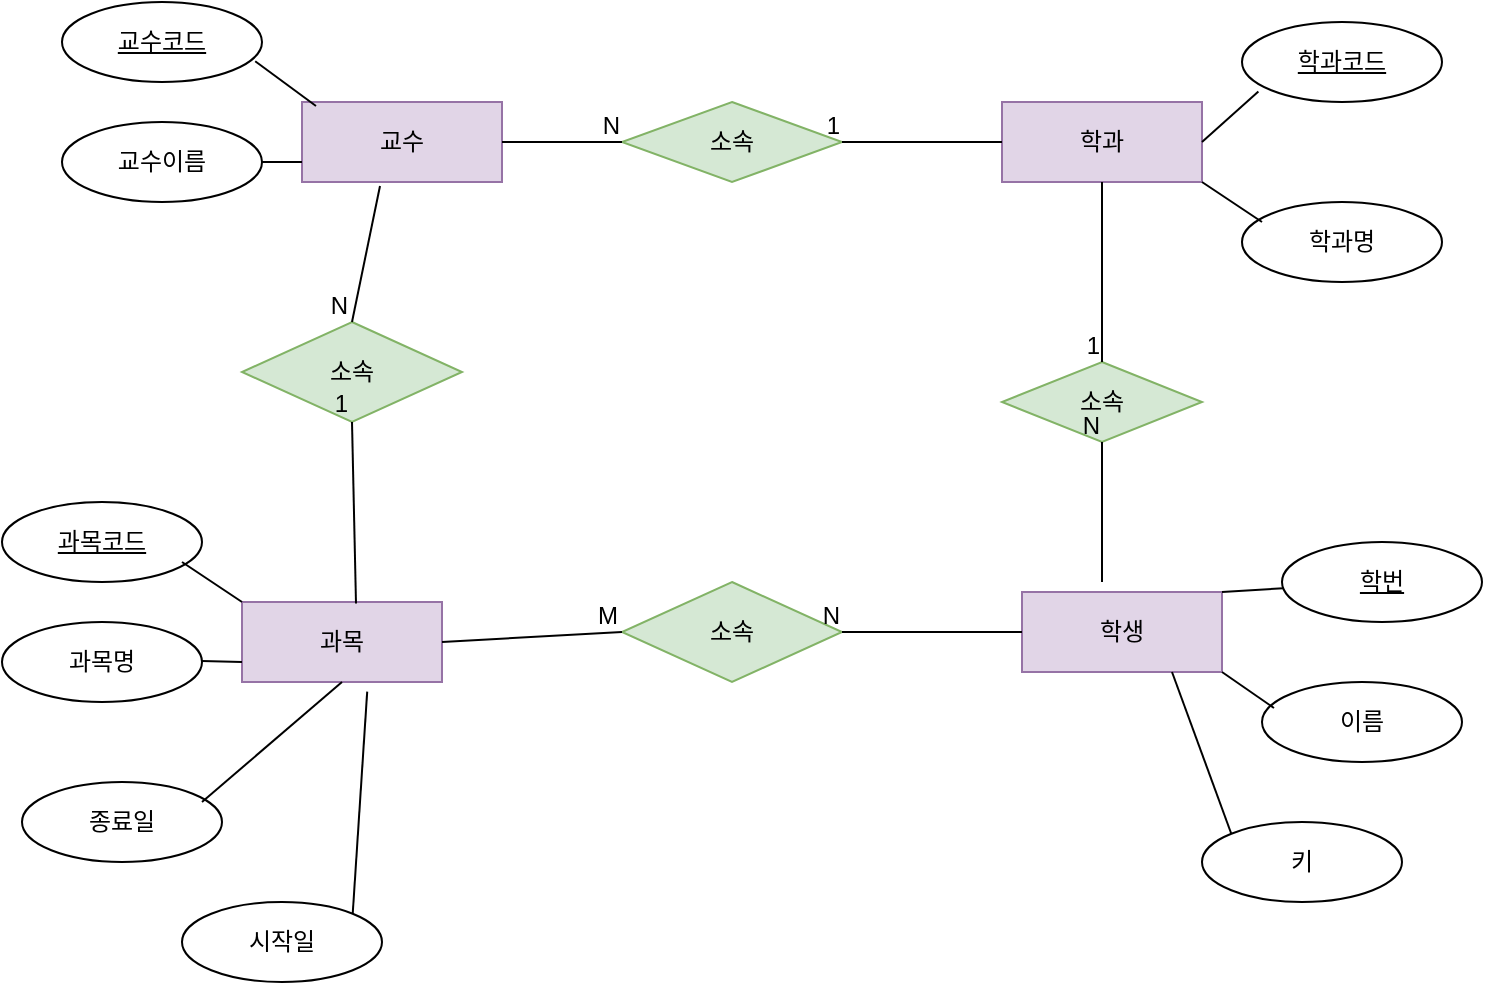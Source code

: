 <mxfile version="21.6.1" type="github" pages="2">
  <diagram name="페이지-1" id="bOSZFXRPDy27IIASFwV3">
    <mxGraphModel dx="749" dy="525" grid="1" gridSize="10" guides="1" tooltips="1" connect="1" arrows="1" fold="1" page="1" pageScale="1" pageWidth="827" pageHeight="1169" math="0" shadow="0">
      <root>
        <mxCell id="0" />
        <mxCell id="1" parent="0" />
        <mxCell id="9tHMGy9fgEtj4GMV1jNh-1" value="교수" style="whiteSpace=wrap;html=1;align=center;fillColor=#e1d5e7;strokeColor=#9673a6;" vertex="1" parent="1">
          <mxGeometry x="160" y="390" width="100" height="40" as="geometry" />
        </mxCell>
        <mxCell id="9tHMGy9fgEtj4GMV1jNh-2" value="학생" style="whiteSpace=wrap;html=1;align=center;fillColor=#e1d5e7;strokeColor=#9673a6;" vertex="1" parent="1">
          <mxGeometry x="520" y="635" width="100" height="40" as="geometry" />
        </mxCell>
        <mxCell id="9tHMGy9fgEtj4GMV1jNh-3" value="과목" style="whiteSpace=wrap;html=1;align=center;fillColor=#e1d5e7;strokeColor=#9673a6;" vertex="1" parent="1">
          <mxGeometry x="130" y="640" width="100" height="40" as="geometry" />
        </mxCell>
        <mxCell id="9tHMGy9fgEtj4GMV1jNh-4" value="학과" style="whiteSpace=wrap;html=1;align=center;fillColor=#e1d5e7;strokeColor=#9673a6;" vertex="1" parent="1">
          <mxGeometry x="510" y="390" width="100" height="40" as="geometry" />
        </mxCell>
        <mxCell id="9tHMGy9fgEtj4GMV1jNh-5" value="소속" style="shape=rhombus;perimeter=rhombusPerimeter;whiteSpace=wrap;html=1;align=center;fillColor=#d5e8d4;strokeColor=#82b366;" vertex="1" parent="1">
          <mxGeometry x="130" y="500" width="110" height="50" as="geometry" />
        </mxCell>
        <mxCell id="9tHMGy9fgEtj4GMV1jNh-6" value="소속" style="shape=rhombus;perimeter=rhombusPerimeter;whiteSpace=wrap;html=1;align=center;fillColor=#d5e8d4;strokeColor=#82b366;" vertex="1" parent="1">
          <mxGeometry x="320" y="630" width="110" height="50" as="geometry" />
        </mxCell>
        <mxCell id="9tHMGy9fgEtj4GMV1jNh-7" value="소속" style="shape=rhombus;perimeter=rhombusPerimeter;whiteSpace=wrap;html=1;align=center;fillColor=#d5e8d4;strokeColor=#82b366;" vertex="1" parent="1">
          <mxGeometry x="510" y="520" width="100" height="40" as="geometry" />
        </mxCell>
        <mxCell id="9tHMGy9fgEtj4GMV1jNh-8" value="소속" style="shape=rhombus;perimeter=rhombusPerimeter;whiteSpace=wrap;html=1;align=center;fillColor=#d5e8d4;strokeColor=#82b366;" vertex="1" parent="1">
          <mxGeometry x="320" y="390" width="110" height="40" as="geometry" />
        </mxCell>
        <mxCell id="9tHMGy9fgEtj4GMV1jNh-15" value="" style="endArrow=none;html=1;rounded=0;entryX=0.5;entryY=1;entryDx=0;entryDy=0;" edge="1" parent="1" target="9tHMGy9fgEtj4GMV1jNh-7">
          <mxGeometry relative="1" as="geometry">
            <mxPoint x="560" y="630" as="sourcePoint" />
            <mxPoint x="580" y="590" as="targetPoint" />
          </mxGeometry>
        </mxCell>
        <mxCell id="9tHMGy9fgEtj4GMV1jNh-16" value="N" style="resizable=0;html=1;whiteSpace=wrap;align=right;verticalAlign=bottom;" connectable="0" vertex="1" parent="9tHMGy9fgEtj4GMV1jNh-15">
          <mxGeometry x="1" relative="1" as="geometry" />
        </mxCell>
        <mxCell id="9tHMGy9fgEtj4GMV1jNh-17" value="" style="endArrow=none;html=1;rounded=0;entryX=1;entryY=0.5;entryDx=0;entryDy=0;exitX=0;exitY=0.5;exitDx=0;exitDy=0;" edge="1" parent="1" source="9tHMGy9fgEtj4GMV1jNh-2" target="9tHMGy9fgEtj4GMV1jNh-6">
          <mxGeometry relative="1" as="geometry">
            <mxPoint x="180" y="470" as="sourcePoint" />
            <mxPoint x="340" y="470" as="targetPoint" />
          </mxGeometry>
        </mxCell>
        <mxCell id="9tHMGy9fgEtj4GMV1jNh-18" value="N" style="resizable=0;html=1;whiteSpace=wrap;align=right;verticalAlign=bottom;" connectable="0" vertex="1" parent="9tHMGy9fgEtj4GMV1jNh-17">
          <mxGeometry x="1" relative="1" as="geometry" />
        </mxCell>
        <mxCell id="9tHMGy9fgEtj4GMV1jNh-24" value="" style="endArrow=none;html=1;rounded=0;entryX=0.5;entryY=1;entryDx=0;entryDy=0;exitX=0.57;exitY=0.02;exitDx=0;exitDy=0;exitPerimeter=0;" edge="1" parent="1" source="9tHMGy9fgEtj4GMV1jNh-3" target="9tHMGy9fgEtj4GMV1jNh-5">
          <mxGeometry relative="1" as="geometry">
            <mxPoint x="180" y="630" as="sourcePoint" />
            <mxPoint x="340" y="470" as="targetPoint" />
          </mxGeometry>
        </mxCell>
        <mxCell id="9tHMGy9fgEtj4GMV1jNh-25" value="1" style="resizable=0;html=1;whiteSpace=wrap;align=right;verticalAlign=bottom;" connectable="0" vertex="1" parent="9tHMGy9fgEtj4GMV1jNh-24">
          <mxGeometry x="1" relative="1" as="geometry" />
        </mxCell>
        <mxCell id="9tHMGy9fgEtj4GMV1jNh-26" value="" style="endArrow=none;html=1;rounded=0;exitX=0.39;exitY=1.05;exitDx=0;exitDy=0;exitPerimeter=0;entryX=0.5;entryY=0;entryDx=0;entryDy=0;" edge="1" parent="1" source="9tHMGy9fgEtj4GMV1jNh-1" target="9tHMGy9fgEtj4GMV1jNh-5">
          <mxGeometry relative="1" as="geometry">
            <mxPoint x="180" y="470" as="sourcePoint" />
            <mxPoint x="190" y="490" as="targetPoint" />
          </mxGeometry>
        </mxCell>
        <mxCell id="9tHMGy9fgEtj4GMV1jNh-27" value="N" style="resizable=0;html=1;whiteSpace=wrap;align=right;verticalAlign=bottom;" connectable="0" vertex="1" parent="9tHMGy9fgEtj4GMV1jNh-26">
          <mxGeometry x="1" relative="1" as="geometry" />
        </mxCell>
        <mxCell id="9tHMGy9fgEtj4GMV1jNh-29" value="" style="endArrow=none;html=1;rounded=0;entryX=0;entryY=0.5;entryDx=0;entryDy=0;exitX=1;exitY=0.5;exitDx=0;exitDy=0;" edge="1" parent="1" source="9tHMGy9fgEtj4GMV1jNh-1" target="9tHMGy9fgEtj4GMV1jNh-8">
          <mxGeometry relative="1" as="geometry">
            <mxPoint x="180" y="470" as="sourcePoint" />
            <mxPoint x="340" y="470" as="targetPoint" />
          </mxGeometry>
        </mxCell>
        <mxCell id="9tHMGy9fgEtj4GMV1jNh-30" value="N" style="resizable=0;html=1;whiteSpace=wrap;align=right;verticalAlign=bottom;" connectable="0" vertex="1" parent="9tHMGy9fgEtj4GMV1jNh-29">
          <mxGeometry x="1" relative="1" as="geometry" />
        </mxCell>
        <mxCell id="9tHMGy9fgEtj4GMV1jNh-31" value="" style="endArrow=none;html=1;rounded=0;entryX=1;entryY=0.5;entryDx=0;entryDy=0;exitX=0;exitY=0.5;exitDx=0;exitDy=0;" edge="1" parent="1" source="9tHMGy9fgEtj4GMV1jNh-4" target="9tHMGy9fgEtj4GMV1jNh-8">
          <mxGeometry relative="1" as="geometry">
            <mxPoint x="500" y="410" as="sourcePoint" />
            <mxPoint x="340" y="470" as="targetPoint" />
          </mxGeometry>
        </mxCell>
        <mxCell id="9tHMGy9fgEtj4GMV1jNh-32" value="1" style="resizable=0;html=1;whiteSpace=wrap;align=right;verticalAlign=bottom;" connectable="0" vertex="1" parent="9tHMGy9fgEtj4GMV1jNh-31">
          <mxGeometry x="1" relative="1" as="geometry" />
        </mxCell>
        <mxCell id="9tHMGy9fgEtj4GMV1jNh-40" value="교수이름" style="ellipse;whiteSpace=wrap;html=1;align=center;" vertex="1" parent="1">
          <mxGeometry x="40" y="400" width="100" height="40" as="geometry" />
        </mxCell>
        <mxCell id="9tHMGy9fgEtj4GMV1jNh-41" value="과목명" style="ellipse;whiteSpace=wrap;html=1;align=center;" vertex="1" parent="1">
          <mxGeometry x="10" y="650" width="100" height="40" as="geometry" />
        </mxCell>
        <mxCell id="9tHMGy9fgEtj4GMV1jNh-42" value="교수코드" style="ellipse;whiteSpace=wrap;html=1;align=center;fontStyle=4;" vertex="1" parent="1">
          <mxGeometry x="40" y="340" width="100" height="40" as="geometry" />
        </mxCell>
        <mxCell id="9tHMGy9fgEtj4GMV1jNh-44" value="과목코드" style="ellipse;whiteSpace=wrap;html=1;align=center;fontStyle=4;" vertex="1" parent="1">
          <mxGeometry x="10" y="590" width="100" height="40" as="geometry" />
        </mxCell>
        <mxCell id="9tHMGy9fgEtj4GMV1jNh-45" value="이름" style="ellipse;whiteSpace=wrap;html=1;align=center;" vertex="1" parent="1">
          <mxGeometry x="640" y="680" width="100" height="40" as="geometry" />
        </mxCell>
        <mxCell id="9tHMGy9fgEtj4GMV1jNh-46" value="시작일" style="ellipse;whiteSpace=wrap;html=1;align=center;" vertex="1" parent="1">
          <mxGeometry x="100" y="790" width="100" height="40" as="geometry" />
        </mxCell>
        <mxCell id="9tHMGy9fgEtj4GMV1jNh-47" value="종료일" style="ellipse;whiteSpace=wrap;html=1;align=center;" vertex="1" parent="1">
          <mxGeometry x="20" y="730" width="100" height="40" as="geometry" />
        </mxCell>
        <mxCell id="9tHMGy9fgEtj4GMV1jNh-48" value="학번" style="ellipse;whiteSpace=wrap;html=1;align=center;fontStyle=4;" vertex="1" parent="1">
          <mxGeometry x="650" y="610" width="100" height="40" as="geometry" />
        </mxCell>
        <mxCell id="9tHMGy9fgEtj4GMV1jNh-49" value="키" style="ellipse;whiteSpace=wrap;html=1;align=center;" vertex="1" parent="1">
          <mxGeometry x="610" y="750" width="100" height="40" as="geometry" />
        </mxCell>
        <mxCell id="9tHMGy9fgEtj4GMV1jNh-50" value="학과코드" style="ellipse;whiteSpace=wrap;html=1;align=center;fontStyle=4;" vertex="1" parent="1">
          <mxGeometry x="630" y="350" width="100" height="40" as="geometry" />
        </mxCell>
        <mxCell id="9tHMGy9fgEtj4GMV1jNh-51" value="학과명" style="ellipse;whiteSpace=wrap;html=1;align=center;" vertex="1" parent="1">
          <mxGeometry x="630" y="440" width="100" height="40" as="geometry" />
        </mxCell>
        <mxCell id="9tHMGy9fgEtj4GMV1jNh-56" value="" style="endArrow=none;html=1;rounded=0;exitX=0.966;exitY=0.74;exitDx=0;exitDy=0;exitPerimeter=0;entryX=0.07;entryY=0.05;entryDx=0;entryDy=0;entryPerimeter=0;" edge="1" parent="1" source="9tHMGy9fgEtj4GMV1jNh-42" target="9tHMGy9fgEtj4GMV1jNh-1">
          <mxGeometry relative="1" as="geometry">
            <mxPoint x="310" y="570" as="sourcePoint" />
            <mxPoint x="470" y="570" as="targetPoint" />
          </mxGeometry>
        </mxCell>
        <mxCell id="9tHMGy9fgEtj4GMV1jNh-57" value="" style="endArrow=none;html=1;rounded=0;exitX=1;exitY=0.5;exitDx=0;exitDy=0;entryX=0;entryY=0.75;entryDx=0;entryDy=0;" edge="1" parent="1" source="9tHMGy9fgEtj4GMV1jNh-40" target="9tHMGy9fgEtj4GMV1jNh-1">
          <mxGeometry relative="1" as="geometry">
            <mxPoint x="310" y="570" as="sourcePoint" />
            <mxPoint x="470" y="570" as="targetPoint" />
          </mxGeometry>
        </mxCell>
        <mxCell id="9tHMGy9fgEtj4GMV1jNh-58" value="" style="endArrow=none;html=1;rounded=0;entryX=0.5;entryY=1;entryDx=0;entryDy=0;" edge="1" parent="1" target="9tHMGy9fgEtj4GMV1jNh-3">
          <mxGeometry relative="1" as="geometry">
            <mxPoint x="110" y="740" as="sourcePoint" />
            <mxPoint x="270" y="740" as="targetPoint" />
          </mxGeometry>
        </mxCell>
        <mxCell id="9tHMGy9fgEtj4GMV1jNh-59" value="" style="endArrow=none;html=1;rounded=0;" edge="1" parent="1">
          <mxGeometry relative="1" as="geometry">
            <mxPoint x="110" y="669.5" as="sourcePoint" />
            <mxPoint x="130" y="670" as="targetPoint" />
          </mxGeometry>
        </mxCell>
        <mxCell id="9tHMGy9fgEtj4GMV1jNh-60" value="" style="endArrow=none;html=1;rounded=0;entryX=0;entryY=0;entryDx=0;entryDy=0;" edge="1" parent="1" target="9tHMGy9fgEtj4GMV1jNh-3">
          <mxGeometry relative="1" as="geometry">
            <mxPoint x="100" y="620" as="sourcePoint" />
            <mxPoint x="260" y="620" as="targetPoint" />
          </mxGeometry>
        </mxCell>
        <mxCell id="9tHMGy9fgEtj4GMV1jNh-61" value="" style="endArrow=none;html=1;rounded=0;exitX=1;exitY=0;exitDx=0;exitDy=0;entryX=0.626;entryY=1.12;entryDx=0;entryDy=0;entryPerimeter=0;" edge="1" parent="1" source="9tHMGy9fgEtj4GMV1jNh-46" target="9tHMGy9fgEtj4GMV1jNh-3">
          <mxGeometry relative="1" as="geometry">
            <mxPoint x="310" y="570" as="sourcePoint" />
            <mxPoint x="470" y="570" as="targetPoint" />
          </mxGeometry>
        </mxCell>
        <mxCell id="9tHMGy9fgEtj4GMV1jNh-62" value="" style="endArrow=none;html=1;rounded=0;entryX=0;entryY=0.5;entryDx=0;entryDy=0;exitX=1;exitY=0.5;exitDx=0;exitDy=0;" edge="1" parent="1" source="9tHMGy9fgEtj4GMV1jNh-3" target="9tHMGy9fgEtj4GMV1jNh-6">
          <mxGeometry relative="1" as="geometry">
            <mxPoint x="310" y="570" as="sourcePoint" />
            <mxPoint x="470" y="570" as="targetPoint" />
          </mxGeometry>
        </mxCell>
        <mxCell id="9tHMGy9fgEtj4GMV1jNh-63" value="M" style="resizable=0;html=1;whiteSpace=wrap;align=right;verticalAlign=bottom;" connectable="0" vertex="1" parent="9tHMGy9fgEtj4GMV1jNh-62">
          <mxGeometry x="1" relative="1" as="geometry" />
        </mxCell>
        <mxCell id="9tHMGy9fgEtj4GMV1jNh-64" value="" style="endArrow=none;html=1;rounded=0;entryX=0.082;entryY=0.87;entryDx=0;entryDy=0;entryPerimeter=0;exitX=1;exitY=0.5;exitDx=0;exitDy=0;" edge="1" parent="1" source="9tHMGy9fgEtj4GMV1jNh-4" target="9tHMGy9fgEtj4GMV1jNh-50">
          <mxGeometry relative="1" as="geometry">
            <mxPoint x="310" y="570" as="sourcePoint" />
            <mxPoint x="470" y="570" as="targetPoint" />
          </mxGeometry>
        </mxCell>
        <mxCell id="9tHMGy9fgEtj4GMV1jNh-66" value="" style="endArrow=none;html=1;rounded=0;exitX=1;exitY=1;exitDx=0;exitDy=0;" edge="1" parent="1" source="9tHMGy9fgEtj4GMV1jNh-4">
          <mxGeometry relative="1" as="geometry">
            <mxPoint x="480" y="450" as="sourcePoint" />
            <mxPoint x="640" y="450" as="targetPoint" />
          </mxGeometry>
        </mxCell>
        <mxCell id="9tHMGy9fgEtj4GMV1jNh-67" value="" style="endArrow=none;html=1;rounded=0;exitX=1;exitY=0;exitDx=0;exitDy=0;" edge="1" parent="1" source="9tHMGy9fgEtj4GMV1jNh-2" target="9tHMGy9fgEtj4GMV1jNh-48">
          <mxGeometry relative="1" as="geometry">
            <mxPoint x="310" y="570" as="sourcePoint" />
            <mxPoint x="470" y="570" as="targetPoint" />
          </mxGeometry>
        </mxCell>
        <mxCell id="9tHMGy9fgEtj4GMV1jNh-72" value="" style="endArrow=none;html=1;rounded=0;exitX=1;exitY=1;exitDx=0;exitDy=0;" edge="1" parent="1" source="9tHMGy9fgEtj4GMV1jNh-2">
          <mxGeometry relative="1" as="geometry">
            <mxPoint x="310" y="570" as="sourcePoint" />
            <mxPoint x="646" y="693" as="targetPoint" />
          </mxGeometry>
        </mxCell>
        <mxCell id="9tHMGy9fgEtj4GMV1jNh-73" value="" style="endArrow=none;html=1;rounded=0;entryX=0;entryY=0;entryDx=0;entryDy=0;exitX=0.75;exitY=1;exitDx=0;exitDy=0;" edge="1" parent="1" source="9tHMGy9fgEtj4GMV1jNh-2" target="9tHMGy9fgEtj4GMV1jNh-49">
          <mxGeometry relative="1" as="geometry">
            <mxPoint x="310" y="570" as="sourcePoint" />
            <mxPoint x="470" y="570" as="targetPoint" />
          </mxGeometry>
        </mxCell>
        <mxCell id="9tHMGy9fgEtj4GMV1jNh-74" value="" style="endArrow=none;html=1;rounded=0;entryX=0.5;entryY=0;entryDx=0;entryDy=0;exitX=0.5;exitY=1;exitDx=0;exitDy=0;" edge="1" parent="1" source="9tHMGy9fgEtj4GMV1jNh-4" target="9tHMGy9fgEtj4GMV1jNh-7">
          <mxGeometry relative="1" as="geometry">
            <mxPoint x="310" y="570" as="sourcePoint" />
            <mxPoint x="470" y="570" as="targetPoint" />
          </mxGeometry>
        </mxCell>
        <mxCell id="9tHMGy9fgEtj4GMV1jNh-75" value="1" style="resizable=0;html=1;whiteSpace=wrap;align=right;verticalAlign=bottom;" connectable="0" vertex="1" parent="9tHMGy9fgEtj4GMV1jNh-74">
          <mxGeometry x="1" relative="1" as="geometry" />
        </mxCell>
      </root>
    </mxGraphModel>
  </diagram>
  <diagram id="ppFlhf-LOpRdQWAIZQ8z" name="페이지-2">
    <mxGraphModel dx="1050" dy="541" grid="1" gridSize="10" guides="1" tooltips="1" connect="1" arrows="1" fold="1" page="1" pageScale="1" pageWidth="827" pageHeight="1169" math="0" shadow="0">
      <root>
        <mxCell id="0" />
        <mxCell id="1" parent="0" />
      </root>
    </mxGraphModel>
  </diagram>
</mxfile>
